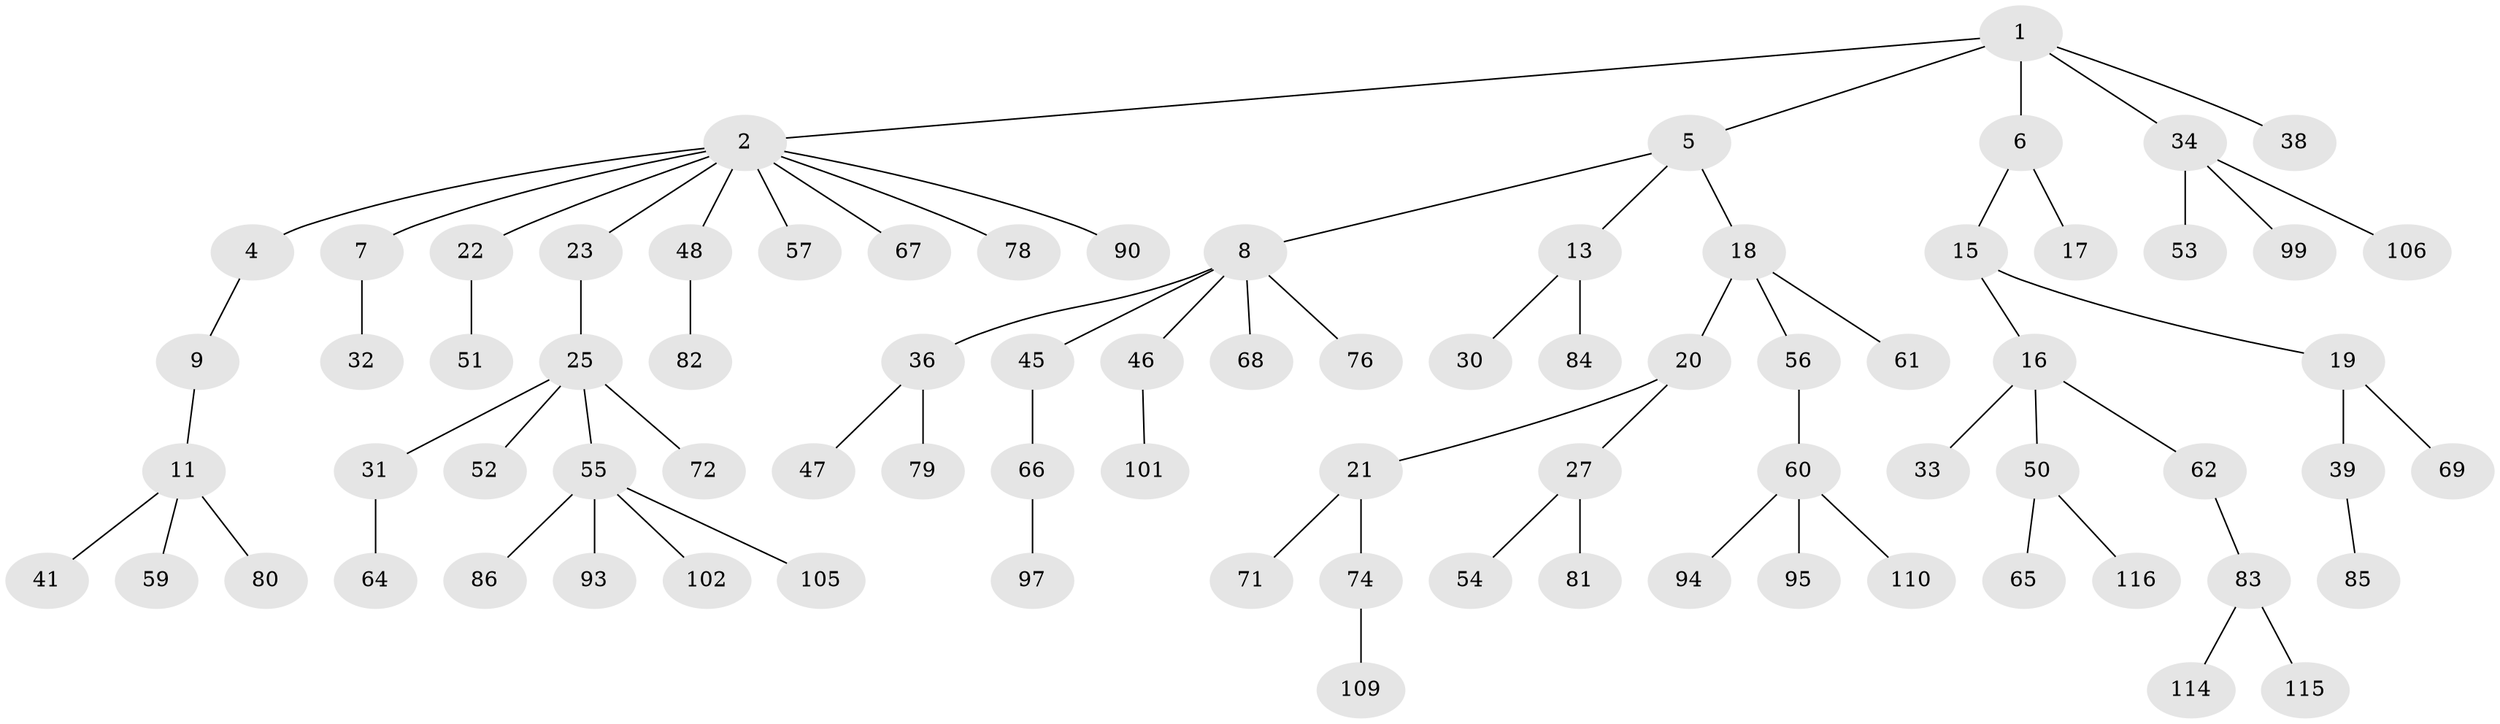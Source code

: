 // Generated by graph-tools (version 1.1) at 2025/24/03/03/25 07:24:08]
// undirected, 80 vertices, 79 edges
graph export_dot {
graph [start="1"]
  node [color=gray90,style=filled];
  1 [super="+3"];
  2 [super="+26"];
  4 [super="+24"];
  5 [super="+12"];
  6 [super="+70"];
  7;
  8 [super="+10"];
  9 [super="+91"];
  11 [super="+14"];
  13 [super="+63"];
  15;
  16 [super="+58"];
  17;
  18 [super="+28"];
  19 [super="+29"];
  20 [super="+100"];
  21 [super="+44"];
  22 [super="+49"];
  23;
  25 [super="+35"];
  27 [super="+37"];
  30;
  31 [super="+43"];
  32;
  33 [super="+42"];
  34 [super="+75"];
  36 [super="+40"];
  38;
  39;
  41 [super="+107"];
  45;
  46 [super="+117"];
  47;
  48 [super="+88"];
  50 [super="+92"];
  51;
  52;
  53;
  54 [super="+103"];
  55 [super="+108"];
  56 [super="+98"];
  57;
  59 [super="+96"];
  60 [super="+77"];
  61;
  62 [super="+113"];
  64;
  65;
  66 [super="+73"];
  67;
  68 [super="+104"];
  69;
  71;
  72;
  74;
  76;
  78;
  79;
  80;
  81 [super="+87"];
  82;
  83 [super="+112"];
  84;
  85 [super="+89"];
  86;
  90;
  93;
  94;
  95;
  97;
  99;
  101;
  102;
  105;
  106;
  109 [super="+111"];
  110;
  114;
  115;
  116;
  1 -- 2;
  1 -- 38;
  1 -- 34;
  1 -- 5;
  1 -- 6;
  2 -- 4;
  2 -- 7;
  2 -- 22;
  2 -- 23;
  2 -- 48;
  2 -- 67;
  2 -- 57;
  2 -- 90;
  2 -- 78;
  4 -- 9;
  5 -- 8;
  5 -- 18;
  5 -- 13;
  6 -- 15;
  6 -- 17;
  7 -- 32;
  8 -- 45;
  8 -- 68;
  8 -- 36;
  8 -- 46;
  8 -- 76;
  9 -- 11;
  11 -- 59;
  11 -- 80;
  11 -- 41;
  13 -- 30;
  13 -- 84;
  15 -- 16;
  15 -- 19;
  16 -- 33;
  16 -- 50;
  16 -- 62;
  18 -- 20;
  18 -- 61;
  18 -- 56;
  19 -- 39;
  19 -- 69;
  20 -- 21;
  20 -- 27;
  21 -- 71;
  21 -- 74;
  22 -- 51;
  23 -- 25;
  25 -- 31;
  25 -- 52;
  25 -- 72;
  25 -- 55;
  27 -- 54;
  27 -- 81;
  31 -- 64;
  34 -- 53;
  34 -- 99;
  34 -- 106;
  36 -- 79;
  36 -- 47;
  39 -- 85;
  45 -- 66;
  46 -- 101;
  48 -- 82;
  50 -- 65;
  50 -- 116;
  55 -- 86;
  55 -- 93;
  55 -- 102;
  55 -- 105;
  56 -- 60;
  60 -- 94;
  60 -- 95;
  60 -- 110;
  62 -- 83;
  66 -- 97;
  74 -- 109;
  83 -- 114;
  83 -- 115;
}
